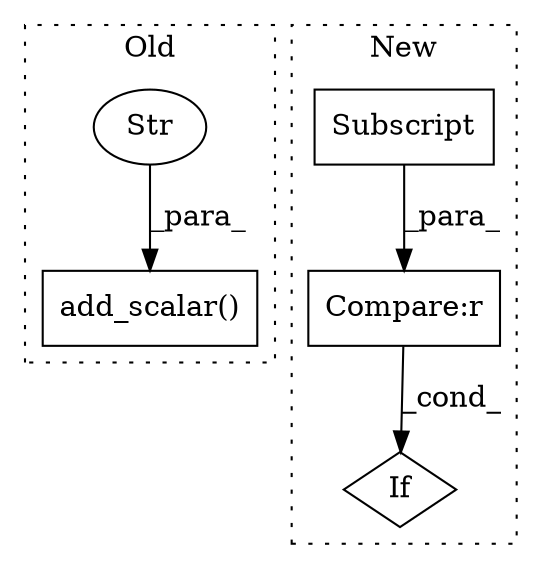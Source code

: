 digraph G {
subgraph cluster0 {
1 [label="add_scalar()" a="75" s="10262,10340" l="18,1" shape="box"];
3 [label="Str" a="66" s="10280" l="15" shape="ellipse"];
label = "Old";
style="dotted";
}
subgraph cluster1 {
2 [label="If" a="96" s="9871" l="3" shape="diamond"];
4 [label="Compare:r" a="40" s="9874" l="23" shape="box"];
5 [label="Subscript" a="63" s="9874,0" l="11,0" shape="box"];
label = "New";
style="dotted";
}
3 -> 1 [label="_para_"];
4 -> 2 [label="_cond_"];
5 -> 4 [label="_para_"];
}
